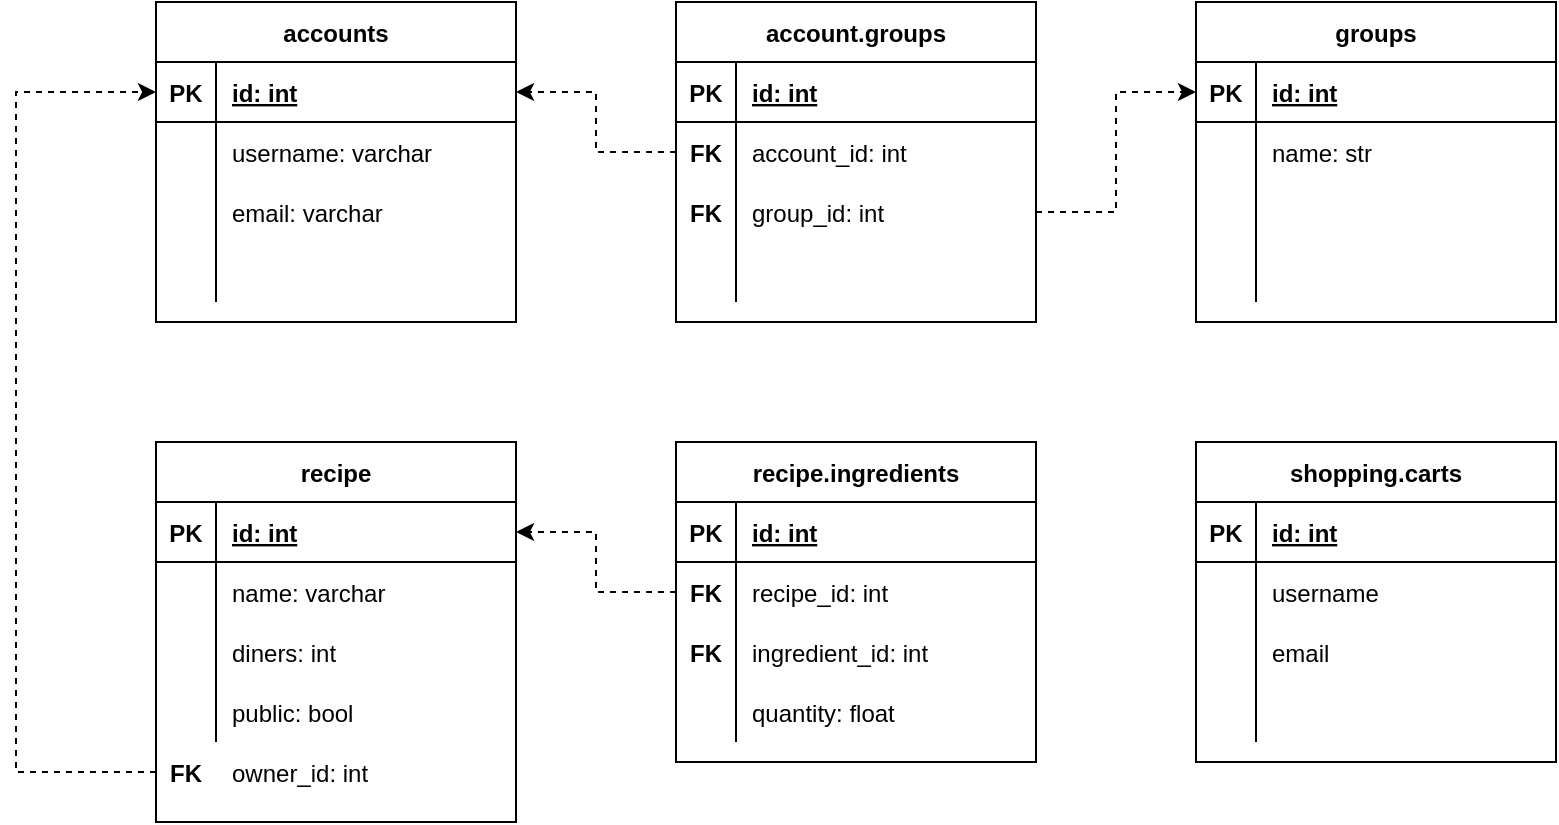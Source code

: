 <mxfile version="20.5.1" type="device"><diagram id="1Wp7e50VQN58kTgVu6iH" name="Page-1"><mxGraphModel dx="3050" dy="768" grid="1" gridSize="10" guides="1" tooltips="1" connect="1" arrows="1" fold="1" page="1" pageScale="1" pageWidth="850" pageHeight="1100" math="0" shadow="0"><root><mxCell id="0"/><mxCell id="1" parent="0"/><mxCell id="DbosY_aHD5hCBWpvR-nD-1" value="accounts" style="shape=table;startSize=30;container=1;collapsible=1;childLayout=tableLayout;fixedRows=1;rowLines=0;fontStyle=1;align=center;resizeLast=1;" vertex="1" parent="1"><mxGeometry x="-1250" y="140" width="180" height="160" as="geometry"/></mxCell><mxCell id="DbosY_aHD5hCBWpvR-nD-2" value="" style="shape=tableRow;horizontal=0;startSize=0;swimlaneHead=0;swimlaneBody=0;fillColor=none;collapsible=0;dropTarget=0;points=[[0,0.5],[1,0.5]];portConstraint=eastwest;top=0;left=0;right=0;bottom=1;" vertex="1" parent="DbosY_aHD5hCBWpvR-nD-1"><mxGeometry y="30" width="180" height="30" as="geometry"/></mxCell><mxCell id="DbosY_aHD5hCBWpvR-nD-3" value="PK" style="shape=partialRectangle;connectable=0;fillColor=none;top=0;left=0;bottom=0;right=0;fontStyle=1;overflow=hidden;" vertex="1" parent="DbosY_aHD5hCBWpvR-nD-2"><mxGeometry width="30" height="30" as="geometry"><mxRectangle width="30" height="30" as="alternateBounds"/></mxGeometry></mxCell><mxCell id="DbosY_aHD5hCBWpvR-nD-4" value="id: int" style="shape=partialRectangle;connectable=0;fillColor=none;top=0;left=0;bottom=0;right=0;align=left;spacingLeft=6;fontStyle=5;overflow=hidden;" vertex="1" parent="DbosY_aHD5hCBWpvR-nD-2"><mxGeometry x="30" width="150" height="30" as="geometry"><mxRectangle width="150" height="30" as="alternateBounds"/></mxGeometry></mxCell><mxCell id="DbosY_aHD5hCBWpvR-nD-5" value="" style="shape=tableRow;horizontal=0;startSize=0;swimlaneHead=0;swimlaneBody=0;fillColor=none;collapsible=0;dropTarget=0;points=[[0,0.5],[1,0.5]];portConstraint=eastwest;top=0;left=0;right=0;bottom=0;" vertex="1" parent="DbosY_aHD5hCBWpvR-nD-1"><mxGeometry y="60" width="180" height="30" as="geometry"/></mxCell><mxCell id="DbosY_aHD5hCBWpvR-nD-6" value="" style="shape=partialRectangle;connectable=0;fillColor=none;top=0;left=0;bottom=0;right=0;editable=1;overflow=hidden;" vertex="1" parent="DbosY_aHD5hCBWpvR-nD-5"><mxGeometry width="30" height="30" as="geometry"><mxRectangle width="30" height="30" as="alternateBounds"/></mxGeometry></mxCell><mxCell id="DbosY_aHD5hCBWpvR-nD-7" value="username: varchar" style="shape=partialRectangle;connectable=0;fillColor=none;top=0;left=0;bottom=0;right=0;align=left;spacingLeft=6;overflow=hidden;" vertex="1" parent="DbosY_aHD5hCBWpvR-nD-5"><mxGeometry x="30" width="150" height="30" as="geometry"><mxRectangle width="150" height="30" as="alternateBounds"/></mxGeometry></mxCell><mxCell id="DbosY_aHD5hCBWpvR-nD-8" value="" style="shape=tableRow;horizontal=0;startSize=0;swimlaneHead=0;swimlaneBody=0;fillColor=none;collapsible=0;dropTarget=0;points=[[0,0.5],[1,0.5]];portConstraint=eastwest;top=0;left=0;right=0;bottom=0;" vertex="1" parent="DbosY_aHD5hCBWpvR-nD-1"><mxGeometry y="90" width="180" height="30" as="geometry"/></mxCell><mxCell id="DbosY_aHD5hCBWpvR-nD-9" value="" style="shape=partialRectangle;connectable=0;fillColor=none;top=0;left=0;bottom=0;right=0;editable=1;overflow=hidden;" vertex="1" parent="DbosY_aHD5hCBWpvR-nD-8"><mxGeometry width="30" height="30" as="geometry"><mxRectangle width="30" height="30" as="alternateBounds"/></mxGeometry></mxCell><mxCell id="DbosY_aHD5hCBWpvR-nD-10" value="email: varchar" style="shape=partialRectangle;connectable=0;fillColor=none;top=0;left=0;bottom=0;right=0;align=left;spacingLeft=6;overflow=hidden;" vertex="1" parent="DbosY_aHD5hCBWpvR-nD-8"><mxGeometry x="30" width="150" height="30" as="geometry"><mxRectangle width="150" height="30" as="alternateBounds"/></mxGeometry></mxCell><mxCell id="DbosY_aHD5hCBWpvR-nD-11" value="" style="shape=tableRow;horizontal=0;startSize=0;swimlaneHead=0;swimlaneBody=0;fillColor=none;collapsible=0;dropTarget=0;points=[[0,0.5],[1,0.5]];portConstraint=eastwest;top=0;left=0;right=0;bottom=0;" vertex="1" parent="DbosY_aHD5hCBWpvR-nD-1"><mxGeometry y="120" width="180" height="30" as="geometry"/></mxCell><mxCell id="DbosY_aHD5hCBWpvR-nD-12" value="" style="shape=partialRectangle;connectable=0;fillColor=none;top=0;left=0;bottom=0;right=0;editable=1;overflow=hidden;" vertex="1" parent="DbosY_aHD5hCBWpvR-nD-11"><mxGeometry width="30" height="30" as="geometry"><mxRectangle width="30" height="30" as="alternateBounds"/></mxGeometry></mxCell><mxCell id="DbosY_aHD5hCBWpvR-nD-13" value="" style="shape=partialRectangle;connectable=0;fillColor=none;top=0;left=0;bottom=0;right=0;align=left;spacingLeft=6;overflow=hidden;" vertex="1" parent="DbosY_aHD5hCBWpvR-nD-11"><mxGeometry x="30" width="150" height="30" as="geometry"><mxRectangle width="150" height="30" as="alternateBounds"/></mxGeometry></mxCell><mxCell id="DbosY_aHD5hCBWpvR-nD-15" value="account.groups" style="shape=table;startSize=30;container=1;collapsible=1;childLayout=tableLayout;fixedRows=1;rowLines=0;fontStyle=1;align=center;resizeLast=1;" vertex="1" parent="1"><mxGeometry x="-990" y="140" width="180" height="160" as="geometry"><mxRectangle x="-770" y="80" width="90" height="30" as="alternateBounds"/></mxGeometry></mxCell><mxCell id="DbosY_aHD5hCBWpvR-nD-16" value="" style="shape=tableRow;horizontal=0;startSize=0;swimlaneHead=0;swimlaneBody=0;fillColor=none;collapsible=0;dropTarget=0;points=[[0,0.5],[1,0.5]];portConstraint=eastwest;top=0;left=0;right=0;bottom=1;" vertex="1" parent="DbosY_aHD5hCBWpvR-nD-15"><mxGeometry y="30" width="180" height="30" as="geometry"/></mxCell><mxCell id="DbosY_aHD5hCBWpvR-nD-17" value="PK" style="shape=partialRectangle;connectable=0;fillColor=none;top=0;left=0;bottom=0;right=0;fontStyle=1;overflow=hidden;" vertex="1" parent="DbosY_aHD5hCBWpvR-nD-16"><mxGeometry width="30" height="30" as="geometry"><mxRectangle width="30" height="30" as="alternateBounds"/></mxGeometry></mxCell><mxCell id="DbosY_aHD5hCBWpvR-nD-18" value="id: int" style="shape=partialRectangle;connectable=0;fillColor=none;top=0;left=0;bottom=0;right=0;align=left;spacingLeft=6;fontStyle=5;overflow=hidden;" vertex="1" parent="DbosY_aHD5hCBWpvR-nD-16"><mxGeometry x="30" width="150" height="30" as="geometry"><mxRectangle width="150" height="30" as="alternateBounds"/></mxGeometry></mxCell><mxCell id="DbosY_aHD5hCBWpvR-nD-19" value="" style="shape=tableRow;horizontal=0;startSize=0;swimlaneHead=0;swimlaneBody=0;fillColor=none;collapsible=0;dropTarget=0;points=[[0,0.5],[1,0.5]];portConstraint=eastwest;top=0;left=0;right=0;bottom=0;" vertex="1" parent="DbosY_aHD5hCBWpvR-nD-15"><mxGeometry y="60" width="180" height="30" as="geometry"/></mxCell><mxCell id="DbosY_aHD5hCBWpvR-nD-20" value="FK" style="shape=partialRectangle;connectable=0;fillColor=none;top=0;left=0;bottom=0;right=0;editable=1;overflow=hidden;fontStyle=1" vertex="1" parent="DbosY_aHD5hCBWpvR-nD-19"><mxGeometry width="30" height="30" as="geometry"><mxRectangle width="30" height="30" as="alternateBounds"/></mxGeometry></mxCell><mxCell id="DbosY_aHD5hCBWpvR-nD-21" value="account_id: int" style="shape=partialRectangle;connectable=0;fillColor=none;top=0;left=0;bottom=0;right=0;align=left;spacingLeft=6;overflow=hidden;" vertex="1" parent="DbosY_aHD5hCBWpvR-nD-19"><mxGeometry x="30" width="150" height="30" as="geometry"><mxRectangle width="150" height="30" as="alternateBounds"/></mxGeometry></mxCell><mxCell id="DbosY_aHD5hCBWpvR-nD-22" value="" style="shape=tableRow;horizontal=0;startSize=0;swimlaneHead=0;swimlaneBody=0;fillColor=none;collapsible=0;dropTarget=0;points=[[0,0.5],[1,0.5]];portConstraint=eastwest;top=0;left=0;right=0;bottom=0;" vertex="1" parent="DbosY_aHD5hCBWpvR-nD-15"><mxGeometry y="90" width="180" height="30" as="geometry"/></mxCell><mxCell id="DbosY_aHD5hCBWpvR-nD-23" value="FK" style="shape=partialRectangle;connectable=0;fillColor=none;top=0;left=0;bottom=0;right=0;editable=1;overflow=hidden;fontStyle=1" vertex="1" parent="DbosY_aHD5hCBWpvR-nD-22"><mxGeometry width="30" height="30" as="geometry"><mxRectangle width="30" height="30" as="alternateBounds"/></mxGeometry></mxCell><mxCell id="DbosY_aHD5hCBWpvR-nD-24" value="group_id: int" style="shape=partialRectangle;connectable=0;fillColor=none;top=0;left=0;bottom=0;right=0;align=left;spacingLeft=6;overflow=hidden;" vertex="1" parent="DbosY_aHD5hCBWpvR-nD-22"><mxGeometry x="30" width="150" height="30" as="geometry"><mxRectangle width="150" height="30" as="alternateBounds"/></mxGeometry></mxCell><mxCell id="DbosY_aHD5hCBWpvR-nD-25" value="" style="shape=tableRow;horizontal=0;startSize=0;swimlaneHead=0;swimlaneBody=0;fillColor=none;collapsible=0;dropTarget=0;points=[[0,0.5],[1,0.5]];portConstraint=eastwest;top=0;left=0;right=0;bottom=0;" vertex="1" parent="DbosY_aHD5hCBWpvR-nD-15"><mxGeometry y="120" width="180" height="30" as="geometry"/></mxCell><mxCell id="DbosY_aHD5hCBWpvR-nD-26" value="" style="shape=partialRectangle;connectable=0;fillColor=none;top=0;left=0;bottom=0;right=0;editable=1;overflow=hidden;" vertex="1" parent="DbosY_aHD5hCBWpvR-nD-25"><mxGeometry width="30" height="30" as="geometry"><mxRectangle width="30" height="30" as="alternateBounds"/></mxGeometry></mxCell><mxCell id="DbosY_aHD5hCBWpvR-nD-27" value="" style="shape=partialRectangle;connectable=0;fillColor=none;top=0;left=0;bottom=0;right=0;align=left;spacingLeft=6;overflow=hidden;" vertex="1" parent="DbosY_aHD5hCBWpvR-nD-25"><mxGeometry x="30" width="150" height="30" as="geometry"><mxRectangle width="150" height="30" as="alternateBounds"/></mxGeometry></mxCell><mxCell id="DbosY_aHD5hCBWpvR-nD-41" value="groups" style="shape=table;startSize=30;container=1;collapsible=1;childLayout=tableLayout;fixedRows=1;rowLines=0;fontStyle=1;align=center;resizeLast=1;" vertex="1" parent="1"><mxGeometry x="-730" y="140" width="180" height="160" as="geometry"/></mxCell><mxCell id="DbosY_aHD5hCBWpvR-nD-42" value="" style="shape=tableRow;horizontal=0;startSize=0;swimlaneHead=0;swimlaneBody=0;fillColor=none;collapsible=0;dropTarget=0;points=[[0,0.5],[1,0.5]];portConstraint=eastwest;top=0;left=0;right=0;bottom=1;" vertex="1" parent="DbosY_aHD5hCBWpvR-nD-41"><mxGeometry y="30" width="180" height="30" as="geometry"/></mxCell><mxCell id="DbosY_aHD5hCBWpvR-nD-43" value="PK" style="shape=partialRectangle;connectable=0;fillColor=none;top=0;left=0;bottom=0;right=0;fontStyle=1;overflow=hidden;" vertex="1" parent="DbosY_aHD5hCBWpvR-nD-42"><mxGeometry width="30" height="30" as="geometry"><mxRectangle width="30" height="30" as="alternateBounds"/></mxGeometry></mxCell><mxCell id="DbosY_aHD5hCBWpvR-nD-44" value="id: int" style="shape=partialRectangle;connectable=0;fillColor=none;top=0;left=0;bottom=0;right=0;align=left;spacingLeft=6;fontStyle=5;overflow=hidden;" vertex="1" parent="DbosY_aHD5hCBWpvR-nD-42"><mxGeometry x="30" width="150" height="30" as="geometry"><mxRectangle width="150" height="30" as="alternateBounds"/></mxGeometry></mxCell><mxCell id="DbosY_aHD5hCBWpvR-nD-45" value="" style="shape=tableRow;horizontal=0;startSize=0;swimlaneHead=0;swimlaneBody=0;fillColor=none;collapsible=0;dropTarget=0;points=[[0,0.5],[1,0.5]];portConstraint=eastwest;top=0;left=0;right=0;bottom=0;" vertex="1" parent="DbosY_aHD5hCBWpvR-nD-41"><mxGeometry y="60" width="180" height="30" as="geometry"/></mxCell><mxCell id="DbosY_aHD5hCBWpvR-nD-46" value="" style="shape=partialRectangle;connectable=0;fillColor=none;top=0;left=0;bottom=0;right=0;editable=1;overflow=hidden;" vertex="1" parent="DbosY_aHD5hCBWpvR-nD-45"><mxGeometry width="30" height="30" as="geometry"><mxRectangle width="30" height="30" as="alternateBounds"/></mxGeometry></mxCell><mxCell id="DbosY_aHD5hCBWpvR-nD-47" value="name: str" style="shape=partialRectangle;connectable=0;fillColor=none;top=0;left=0;bottom=0;right=0;align=left;spacingLeft=6;overflow=hidden;" vertex="1" parent="DbosY_aHD5hCBWpvR-nD-45"><mxGeometry x="30" width="150" height="30" as="geometry"><mxRectangle width="150" height="30" as="alternateBounds"/></mxGeometry></mxCell><mxCell id="DbosY_aHD5hCBWpvR-nD-48" value="" style="shape=tableRow;horizontal=0;startSize=0;swimlaneHead=0;swimlaneBody=0;fillColor=none;collapsible=0;dropTarget=0;points=[[0,0.5],[1,0.5]];portConstraint=eastwest;top=0;left=0;right=0;bottom=0;" vertex="1" parent="DbosY_aHD5hCBWpvR-nD-41"><mxGeometry y="90" width="180" height="30" as="geometry"/></mxCell><mxCell id="DbosY_aHD5hCBWpvR-nD-49" value="" style="shape=partialRectangle;connectable=0;fillColor=none;top=0;left=0;bottom=0;right=0;editable=1;overflow=hidden;" vertex="1" parent="DbosY_aHD5hCBWpvR-nD-48"><mxGeometry width="30" height="30" as="geometry"><mxRectangle width="30" height="30" as="alternateBounds"/></mxGeometry></mxCell><mxCell id="DbosY_aHD5hCBWpvR-nD-50" value="" style="shape=partialRectangle;connectable=0;fillColor=none;top=0;left=0;bottom=0;right=0;align=left;spacingLeft=6;overflow=hidden;" vertex="1" parent="DbosY_aHD5hCBWpvR-nD-48"><mxGeometry x="30" width="150" height="30" as="geometry"><mxRectangle width="150" height="30" as="alternateBounds"/></mxGeometry></mxCell><mxCell id="DbosY_aHD5hCBWpvR-nD-51" value="" style="shape=tableRow;horizontal=0;startSize=0;swimlaneHead=0;swimlaneBody=0;fillColor=none;collapsible=0;dropTarget=0;points=[[0,0.5],[1,0.5]];portConstraint=eastwest;top=0;left=0;right=0;bottom=0;" vertex="1" parent="DbosY_aHD5hCBWpvR-nD-41"><mxGeometry y="120" width="180" height="30" as="geometry"/></mxCell><mxCell id="DbosY_aHD5hCBWpvR-nD-52" value="" style="shape=partialRectangle;connectable=0;fillColor=none;top=0;left=0;bottom=0;right=0;editable=1;overflow=hidden;" vertex="1" parent="DbosY_aHD5hCBWpvR-nD-51"><mxGeometry width="30" height="30" as="geometry"><mxRectangle width="30" height="30" as="alternateBounds"/></mxGeometry></mxCell><mxCell id="DbosY_aHD5hCBWpvR-nD-53" value="" style="shape=partialRectangle;connectable=0;fillColor=none;top=0;left=0;bottom=0;right=0;align=left;spacingLeft=6;overflow=hidden;" vertex="1" parent="DbosY_aHD5hCBWpvR-nD-51"><mxGeometry x="30" width="150" height="30" as="geometry"><mxRectangle width="150" height="30" as="alternateBounds"/></mxGeometry></mxCell><mxCell id="DbosY_aHD5hCBWpvR-nD-54" value="shopping.carts" style="shape=table;startSize=30;container=1;collapsible=1;childLayout=tableLayout;fixedRows=1;rowLines=0;fontStyle=1;align=center;resizeLast=1;" vertex="1" parent="1"><mxGeometry x="-730" y="360" width="180" height="160" as="geometry"/></mxCell><mxCell id="DbosY_aHD5hCBWpvR-nD-55" value="" style="shape=tableRow;horizontal=0;startSize=0;swimlaneHead=0;swimlaneBody=0;fillColor=none;collapsible=0;dropTarget=0;points=[[0,0.5],[1,0.5]];portConstraint=eastwest;top=0;left=0;right=0;bottom=1;" vertex="1" parent="DbosY_aHD5hCBWpvR-nD-54"><mxGeometry y="30" width="180" height="30" as="geometry"/></mxCell><mxCell id="DbosY_aHD5hCBWpvR-nD-56" value="PK" style="shape=partialRectangle;connectable=0;fillColor=none;top=0;left=0;bottom=0;right=0;fontStyle=1;overflow=hidden;" vertex="1" parent="DbosY_aHD5hCBWpvR-nD-55"><mxGeometry width="30" height="30" as="geometry"><mxRectangle width="30" height="30" as="alternateBounds"/></mxGeometry></mxCell><mxCell id="DbosY_aHD5hCBWpvR-nD-57" value="id: int" style="shape=partialRectangle;connectable=0;fillColor=none;top=0;left=0;bottom=0;right=0;align=left;spacingLeft=6;fontStyle=5;overflow=hidden;" vertex="1" parent="DbosY_aHD5hCBWpvR-nD-55"><mxGeometry x="30" width="150" height="30" as="geometry"><mxRectangle width="150" height="30" as="alternateBounds"/></mxGeometry></mxCell><mxCell id="DbosY_aHD5hCBWpvR-nD-58" value="" style="shape=tableRow;horizontal=0;startSize=0;swimlaneHead=0;swimlaneBody=0;fillColor=none;collapsible=0;dropTarget=0;points=[[0,0.5],[1,0.5]];portConstraint=eastwest;top=0;left=0;right=0;bottom=0;" vertex="1" parent="DbosY_aHD5hCBWpvR-nD-54"><mxGeometry y="60" width="180" height="30" as="geometry"/></mxCell><mxCell id="DbosY_aHD5hCBWpvR-nD-59" value="" style="shape=partialRectangle;connectable=0;fillColor=none;top=0;left=0;bottom=0;right=0;editable=1;overflow=hidden;" vertex="1" parent="DbosY_aHD5hCBWpvR-nD-58"><mxGeometry width="30" height="30" as="geometry"><mxRectangle width="30" height="30" as="alternateBounds"/></mxGeometry></mxCell><mxCell id="DbosY_aHD5hCBWpvR-nD-60" value="username" style="shape=partialRectangle;connectable=0;fillColor=none;top=0;left=0;bottom=0;right=0;align=left;spacingLeft=6;overflow=hidden;" vertex="1" parent="DbosY_aHD5hCBWpvR-nD-58"><mxGeometry x="30" width="150" height="30" as="geometry"><mxRectangle width="150" height="30" as="alternateBounds"/></mxGeometry></mxCell><mxCell id="DbosY_aHD5hCBWpvR-nD-61" value="" style="shape=tableRow;horizontal=0;startSize=0;swimlaneHead=0;swimlaneBody=0;fillColor=none;collapsible=0;dropTarget=0;points=[[0,0.5],[1,0.5]];portConstraint=eastwest;top=0;left=0;right=0;bottom=0;" vertex="1" parent="DbosY_aHD5hCBWpvR-nD-54"><mxGeometry y="90" width="180" height="30" as="geometry"/></mxCell><mxCell id="DbosY_aHD5hCBWpvR-nD-62" value="" style="shape=partialRectangle;connectable=0;fillColor=none;top=0;left=0;bottom=0;right=0;editable=1;overflow=hidden;" vertex="1" parent="DbosY_aHD5hCBWpvR-nD-61"><mxGeometry width="30" height="30" as="geometry"><mxRectangle width="30" height="30" as="alternateBounds"/></mxGeometry></mxCell><mxCell id="DbosY_aHD5hCBWpvR-nD-63" value="email" style="shape=partialRectangle;connectable=0;fillColor=none;top=0;left=0;bottom=0;right=0;align=left;spacingLeft=6;overflow=hidden;" vertex="1" parent="DbosY_aHD5hCBWpvR-nD-61"><mxGeometry x="30" width="150" height="30" as="geometry"><mxRectangle width="150" height="30" as="alternateBounds"/></mxGeometry></mxCell><mxCell id="DbosY_aHD5hCBWpvR-nD-64" value="" style="shape=tableRow;horizontal=0;startSize=0;swimlaneHead=0;swimlaneBody=0;fillColor=none;collapsible=0;dropTarget=0;points=[[0,0.5],[1,0.5]];portConstraint=eastwest;top=0;left=0;right=0;bottom=0;" vertex="1" parent="DbosY_aHD5hCBWpvR-nD-54"><mxGeometry y="120" width="180" height="30" as="geometry"/></mxCell><mxCell id="DbosY_aHD5hCBWpvR-nD-65" value="" style="shape=partialRectangle;connectable=0;fillColor=none;top=0;left=0;bottom=0;right=0;editable=1;overflow=hidden;" vertex="1" parent="DbosY_aHD5hCBWpvR-nD-64"><mxGeometry width="30" height="30" as="geometry"><mxRectangle width="30" height="30" as="alternateBounds"/></mxGeometry></mxCell><mxCell id="DbosY_aHD5hCBWpvR-nD-66" value="" style="shape=partialRectangle;connectable=0;fillColor=none;top=0;left=0;bottom=0;right=0;align=left;spacingLeft=6;overflow=hidden;" vertex="1" parent="DbosY_aHD5hCBWpvR-nD-64"><mxGeometry x="30" width="150" height="30" as="geometry"><mxRectangle width="150" height="30" as="alternateBounds"/></mxGeometry></mxCell><mxCell id="DbosY_aHD5hCBWpvR-nD-67" value="recipe.ingredients" style="shape=table;startSize=30;container=1;collapsible=1;childLayout=tableLayout;fixedRows=1;rowLines=0;fontStyle=1;align=center;resizeLast=1;" vertex="1" parent="1"><mxGeometry x="-990" y="360" width="180" height="160" as="geometry"/></mxCell><mxCell id="DbosY_aHD5hCBWpvR-nD-68" value="" style="shape=tableRow;horizontal=0;startSize=0;swimlaneHead=0;swimlaneBody=0;fillColor=none;collapsible=0;dropTarget=0;points=[[0,0.5],[1,0.5]];portConstraint=eastwest;top=0;left=0;right=0;bottom=1;" vertex="1" parent="DbosY_aHD5hCBWpvR-nD-67"><mxGeometry y="30" width="180" height="30" as="geometry"/></mxCell><mxCell id="DbosY_aHD5hCBWpvR-nD-69" value="PK" style="shape=partialRectangle;connectable=0;fillColor=none;top=0;left=0;bottom=0;right=0;fontStyle=1;overflow=hidden;" vertex="1" parent="DbosY_aHD5hCBWpvR-nD-68"><mxGeometry width="30" height="30" as="geometry"><mxRectangle width="30" height="30" as="alternateBounds"/></mxGeometry></mxCell><mxCell id="DbosY_aHD5hCBWpvR-nD-70" value="id: int" style="shape=partialRectangle;connectable=0;fillColor=none;top=0;left=0;bottom=0;right=0;align=left;spacingLeft=6;fontStyle=5;overflow=hidden;" vertex="1" parent="DbosY_aHD5hCBWpvR-nD-68"><mxGeometry x="30" width="150" height="30" as="geometry"><mxRectangle width="150" height="30" as="alternateBounds"/></mxGeometry></mxCell><mxCell id="DbosY_aHD5hCBWpvR-nD-71" value="" style="shape=tableRow;horizontal=0;startSize=0;swimlaneHead=0;swimlaneBody=0;fillColor=none;collapsible=0;dropTarget=0;points=[[0,0.5],[1,0.5]];portConstraint=eastwest;top=0;left=0;right=0;bottom=0;" vertex="1" parent="DbosY_aHD5hCBWpvR-nD-67"><mxGeometry y="60" width="180" height="30" as="geometry"/></mxCell><mxCell id="DbosY_aHD5hCBWpvR-nD-72" value="FK" style="shape=partialRectangle;connectable=0;fillColor=none;top=0;left=0;bottom=0;right=0;editable=1;overflow=hidden;fontStyle=1" vertex="1" parent="DbosY_aHD5hCBWpvR-nD-71"><mxGeometry width="30" height="30" as="geometry"><mxRectangle width="30" height="30" as="alternateBounds"/></mxGeometry></mxCell><mxCell id="DbosY_aHD5hCBWpvR-nD-73" value="recipe_id: int" style="shape=partialRectangle;connectable=0;fillColor=none;top=0;left=0;bottom=0;right=0;align=left;spacingLeft=6;overflow=hidden;" vertex="1" parent="DbosY_aHD5hCBWpvR-nD-71"><mxGeometry x="30" width="150" height="30" as="geometry"><mxRectangle width="150" height="30" as="alternateBounds"/></mxGeometry></mxCell><mxCell id="DbosY_aHD5hCBWpvR-nD-74" value="" style="shape=tableRow;horizontal=0;startSize=0;swimlaneHead=0;swimlaneBody=0;fillColor=none;collapsible=0;dropTarget=0;points=[[0,0.5],[1,0.5]];portConstraint=eastwest;top=0;left=0;right=0;bottom=0;" vertex="1" parent="DbosY_aHD5hCBWpvR-nD-67"><mxGeometry y="90" width="180" height="30" as="geometry"/></mxCell><mxCell id="DbosY_aHD5hCBWpvR-nD-75" value="FK" style="shape=partialRectangle;connectable=0;fillColor=none;top=0;left=0;bottom=0;right=0;editable=1;overflow=hidden;fontStyle=1" vertex="1" parent="DbosY_aHD5hCBWpvR-nD-74"><mxGeometry width="30" height="30" as="geometry"><mxRectangle width="30" height="30" as="alternateBounds"/></mxGeometry></mxCell><mxCell id="DbosY_aHD5hCBWpvR-nD-76" value="ingredient_id: int" style="shape=partialRectangle;connectable=0;fillColor=none;top=0;left=0;bottom=0;right=0;align=left;spacingLeft=6;overflow=hidden;" vertex="1" parent="DbosY_aHD5hCBWpvR-nD-74"><mxGeometry x="30" width="150" height="30" as="geometry"><mxRectangle width="150" height="30" as="alternateBounds"/></mxGeometry></mxCell><mxCell id="DbosY_aHD5hCBWpvR-nD-77" value="" style="shape=tableRow;horizontal=0;startSize=0;swimlaneHead=0;swimlaneBody=0;fillColor=none;collapsible=0;dropTarget=0;points=[[0,0.5],[1,0.5]];portConstraint=eastwest;top=0;left=0;right=0;bottom=0;" vertex="1" parent="DbosY_aHD5hCBWpvR-nD-67"><mxGeometry y="120" width="180" height="30" as="geometry"/></mxCell><mxCell id="DbosY_aHD5hCBWpvR-nD-78" value="" style="shape=partialRectangle;connectable=0;fillColor=none;top=0;left=0;bottom=0;right=0;editable=1;overflow=hidden;" vertex="1" parent="DbosY_aHD5hCBWpvR-nD-77"><mxGeometry width="30" height="30" as="geometry"><mxRectangle width="30" height="30" as="alternateBounds"/></mxGeometry></mxCell><mxCell id="DbosY_aHD5hCBWpvR-nD-79" value="quantity: float" style="shape=partialRectangle;connectable=0;fillColor=none;top=0;left=0;bottom=0;right=0;align=left;spacingLeft=6;overflow=hidden;" vertex="1" parent="DbosY_aHD5hCBWpvR-nD-77"><mxGeometry x="30" width="150" height="30" as="geometry"><mxRectangle width="150" height="30" as="alternateBounds"/></mxGeometry></mxCell><mxCell id="DbosY_aHD5hCBWpvR-nD-80" value="recipe" style="shape=table;startSize=30;container=1;collapsible=1;childLayout=tableLayout;fixedRows=1;rowLines=0;fontStyle=1;align=center;resizeLast=1;" vertex="1" parent="1"><mxGeometry x="-1250" y="360" width="180" height="190" as="geometry"/></mxCell><mxCell id="DbosY_aHD5hCBWpvR-nD-81" value="" style="shape=tableRow;horizontal=0;startSize=0;swimlaneHead=0;swimlaneBody=0;fillColor=none;collapsible=0;dropTarget=0;points=[[0,0.5],[1,0.5]];portConstraint=eastwest;top=0;left=0;right=0;bottom=1;" vertex="1" parent="DbosY_aHD5hCBWpvR-nD-80"><mxGeometry y="30" width="180" height="30" as="geometry"/></mxCell><mxCell id="DbosY_aHD5hCBWpvR-nD-82" value="PK" style="shape=partialRectangle;connectable=0;fillColor=none;top=0;left=0;bottom=0;right=0;fontStyle=1;overflow=hidden;" vertex="1" parent="DbosY_aHD5hCBWpvR-nD-81"><mxGeometry width="30" height="30" as="geometry"><mxRectangle width="30" height="30" as="alternateBounds"/></mxGeometry></mxCell><mxCell id="DbosY_aHD5hCBWpvR-nD-83" value="id: int" style="shape=partialRectangle;connectable=0;fillColor=none;top=0;left=0;bottom=0;right=0;align=left;spacingLeft=6;fontStyle=5;overflow=hidden;" vertex="1" parent="DbosY_aHD5hCBWpvR-nD-81"><mxGeometry x="30" width="150" height="30" as="geometry"><mxRectangle width="150" height="30" as="alternateBounds"/></mxGeometry></mxCell><mxCell id="DbosY_aHD5hCBWpvR-nD-84" value="" style="shape=tableRow;horizontal=0;startSize=0;swimlaneHead=0;swimlaneBody=0;fillColor=none;collapsible=0;dropTarget=0;points=[[0,0.5],[1,0.5]];portConstraint=eastwest;top=0;left=0;right=0;bottom=0;" vertex="1" parent="DbosY_aHD5hCBWpvR-nD-80"><mxGeometry y="60" width="180" height="30" as="geometry"/></mxCell><mxCell id="DbosY_aHD5hCBWpvR-nD-85" value="" style="shape=partialRectangle;connectable=0;fillColor=none;top=0;left=0;bottom=0;right=0;editable=1;overflow=hidden;fontStyle=1" vertex="1" parent="DbosY_aHD5hCBWpvR-nD-84"><mxGeometry width="30" height="30" as="geometry"><mxRectangle width="30" height="30" as="alternateBounds"/></mxGeometry></mxCell><mxCell id="DbosY_aHD5hCBWpvR-nD-86" value="name: varchar" style="shape=partialRectangle;connectable=0;fillColor=none;top=0;left=0;bottom=0;right=0;align=left;spacingLeft=6;overflow=hidden;" vertex="1" parent="DbosY_aHD5hCBWpvR-nD-84"><mxGeometry x="30" width="150" height="30" as="geometry"><mxRectangle width="150" height="30" as="alternateBounds"/></mxGeometry></mxCell><mxCell id="DbosY_aHD5hCBWpvR-nD-87" value="" style="shape=tableRow;horizontal=0;startSize=0;swimlaneHead=0;swimlaneBody=0;fillColor=none;collapsible=0;dropTarget=0;points=[[0,0.5],[1,0.5]];portConstraint=eastwest;top=0;left=0;right=0;bottom=0;" vertex="1" parent="DbosY_aHD5hCBWpvR-nD-80"><mxGeometry y="90" width="180" height="30" as="geometry"/></mxCell><mxCell id="DbosY_aHD5hCBWpvR-nD-88" value="" style="shape=partialRectangle;connectable=0;fillColor=none;top=0;left=0;bottom=0;right=0;editable=1;overflow=hidden;fontStyle=1" vertex="1" parent="DbosY_aHD5hCBWpvR-nD-87"><mxGeometry width="30" height="30" as="geometry"><mxRectangle width="30" height="30" as="alternateBounds"/></mxGeometry></mxCell><mxCell id="DbosY_aHD5hCBWpvR-nD-89" value="diners: int" style="shape=partialRectangle;connectable=0;fillColor=none;top=0;left=0;bottom=0;right=0;align=left;spacingLeft=6;overflow=hidden;" vertex="1" parent="DbosY_aHD5hCBWpvR-nD-87"><mxGeometry x="30" width="150" height="30" as="geometry"><mxRectangle width="150" height="30" as="alternateBounds"/></mxGeometry></mxCell><mxCell id="DbosY_aHD5hCBWpvR-nD-90" value="" style="shape=tableRow;horizontal=0;startSize=0;swimlaneHead=0;swimlaneBody=0;fillColor=none;collapsible=0;dropTarget=0;points=[[0,0.5],[1,0.5]];portConstraint=eastwest;top=0;left=0;right=0;bottom=0;" vertex="1" parent="DbosY_aHD5hCBWpvR-nD-80"><mxGeometry y="120" width="180" height="30" as="geometry"/></mxCell><mxCell id="DbosY_aHD5hCBWpvR-nD-91" value="" style="shape=partialRectangle;connectable=0;fillColor=none;top=0;left=0;bottom=0;right=0;editable=1;overflow=hidden;" vertex="1" parent="DbosY_aHD5hCBWpvR-nD-90"><mxGeometry width="30" height="30" as="geometry"><mxRectangle width="30" height="30" as="alternateBounds"/></mxGeometry></mxCell><mxCell id="DbosY_aHD5hCBWpvR-nD-92" value="public: bool" style="shape=partialRectangle;connectable=0;fillColor=none;top=0;left=0;bottom=0;right=0;align=left;spacingLeft=6;overflow=hidden;" vertex="1" parent="DbosY_aHD5hCBWpvR-nD-90"><mxGeometry x="30" width="150" height="30" as="geometry"><mxRectangle width="150" height="30" as="alternateBounds"/></mxGeometry></mxCell><mxCell id="DbosY_aHD5hCBWpvR-nD-110" style="edgeStyle=orthogonalEdgeStyle;rounded=0;orthogonalLoop=1;jettySize=auto;html=1;exitX=0;exitY=0.5;exitDx=0;exitDy=0;entryX=0;entryY=0.5;entryDx=0;entryDy=0;dashed=1;" edge="1" parent="1" source="DbosY_aHD5hCBWpvR-nD-97" target="DbosY_aHD5hCBWpvR-nD-2"><mxGeometry relative="1" as="geometry"><Array as="points"><mxPoint x="-1320" y="525"/><mxPoint x="-1320" y="185"/></Array></mxGeometry></mxCell><mxCell id="DbosY_aHD5hCBWpvR-nD-97" value="" style="shape=tableRow;horizontal=0;startSize=0;swimlaneHead=0;swimlaneBody=0;fillColor=none;collapsible=0;dropTarget=0;points=[[0,0.5],[1,0.5]];portConstraint=eastwest;top=0;left=0;right=0;bottom=0;" vertex="1" parent="1"><mxGeometry x="-1250" y="510" width="180" height="30" as="geometry"/></mxCell><mxCell id="DbosY_aHD5hCBWpvR-nD-98" value="FK" style="shape=partialRectangle;connectable=0;fillColor=none;top=0;left=0;bottom=0;right=0;editable=1;overflow=hidden;fontStyle=1" vertex="1" parent="DbosY_aHD5hCBWpvR-nD-97"><mxGeometry width="30" height="30" as="geometry"><mxRectangle width="30" height="30" as="alternateBounds"/></mxGeometry></mxCell><mxCell id="DbosY_aHD5hCBWpvR-nD-99" value="owner_id: int" style="shape=partialRectangle;connectable=0;fillColor=none;top=0;left=0;bottom=0;right=0;align=left;spacingLeft=6;overflow=hidden;" vertex="1" parent="DbosY_aHD5hCBWpvR-nD-97"><mxGeometry x="30" width="150" height="30" as="geometry"><mxRectangle width="150" height="30" as="alternateBounds"/></mxGeometry></mxCell><mxCell id="DbosY_aHD5hCBWpvR-nD-112" style="edgeStyle=orthogonalEdgeStyle;rounded=0;orthogonalLoop=1;jettySize=auto;html=1;exitX=0;exitY=0.5;exitDx=0;exitDy=0;entryX=1;entryY=0.5;entryDx=0;entryDy=0;dashed=1;" edge="1" parent="1" source="DbosY_aHD5hCBWpvR-nD-19" target="DbosY_aHD5hCBWpvR-nD-2"><mxGeometry relative="1" as="geometry"/></mxCell><mxCell id="DbosY_aHD5hCBWpvR-nD-113" style="edgeStyle=orthogonalEdgeStyle;rounded=0;orthogonalLoop=1;jettySize=auto;html=1;exitX=1;exitY=0.5;exitDx=0;exitDy=0;entryX=0;entryY=0.5;entryDx=0;entryDy=0;dashed=1;" edge="1" parent="1" source="DbosY_aHD5hCBWpvR-nD-22" target="DbosY_aHD5hCBWpvR-nD-42"><mxGeometry relative="1" as="geometry"/></mxCell><mxCell id="DbosY_aHD5hCBWpvR-nD-114" style="edgeStyle=orthogonalEdgeStyle;rounded=0;orthogonalLoop=1;jettySize=auto;html=1;exitX=0;exitY=0.5;exitDx=0;exitDy=0;entryX=1;entryY=0.5;entryDx=0;entryDy=0;dashed=1;" edge="1" parent="1" source="DbosY_aHD5hCBWpvR-nD-71" target="DbosY_aHD5hCBWpvR-nD-81"><mxGeometry relative="1" as="geometry"/></mxCell></root></mxGraphModel></diagram></mxfile>